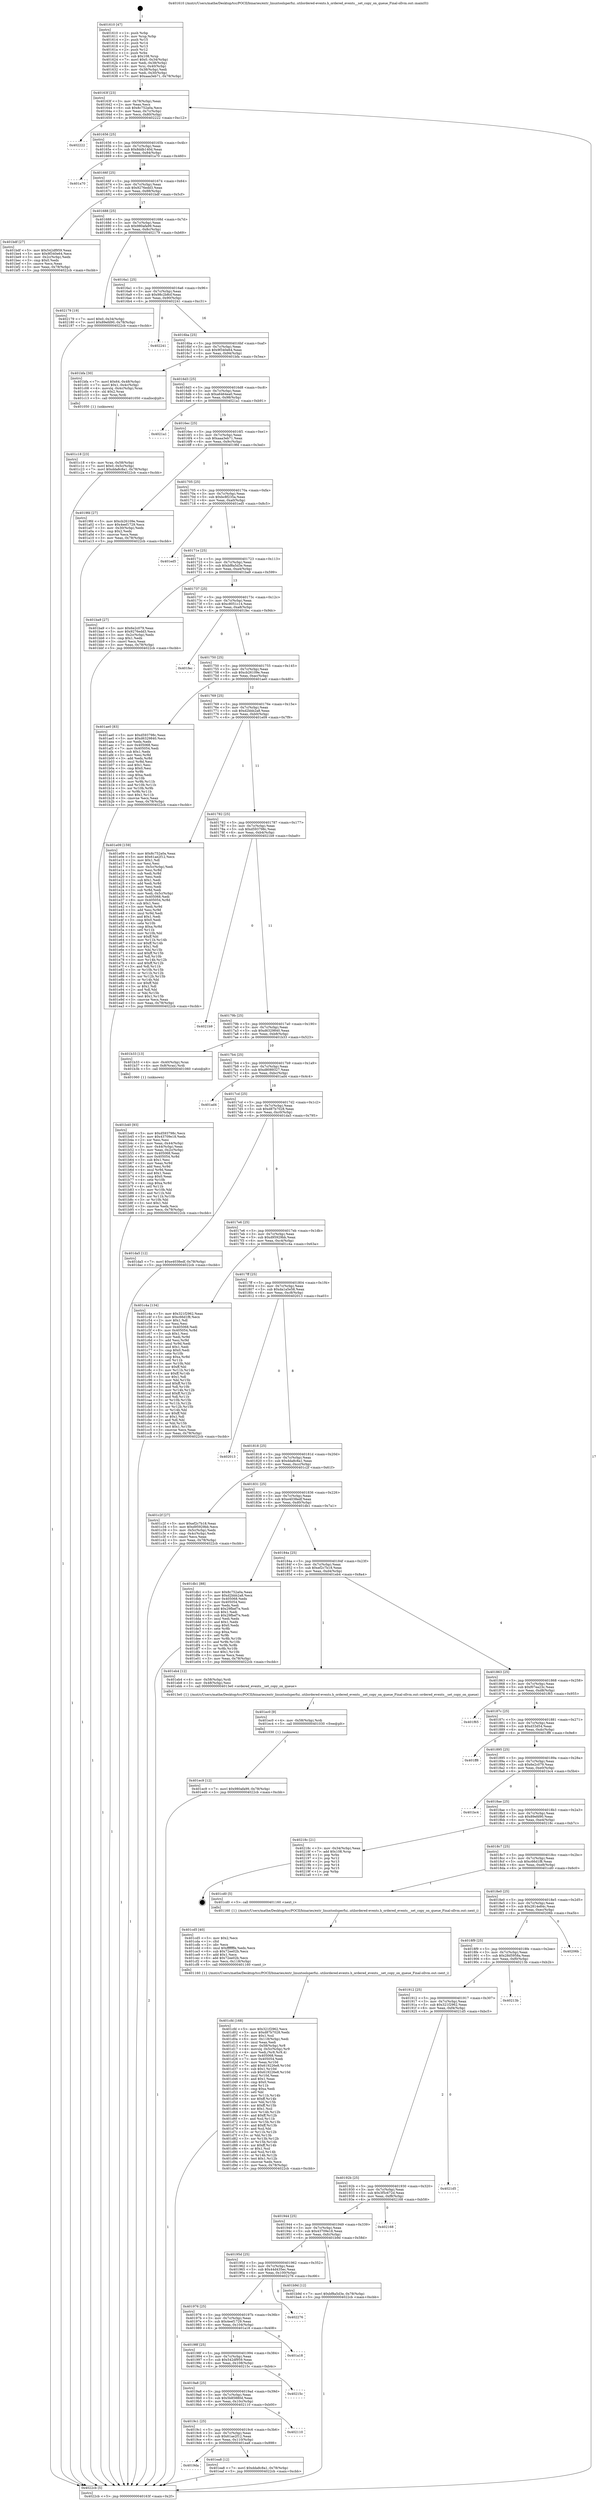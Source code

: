 digraph "0x401610" {
  label = "0x401610 (/mnt/c/Users/mathe/Desktop/tcc/POCII/binaries/extr_linuxtoolsperfui..utilordered-events.h_ordered_events__set_copy_on_queue_Final-ollvm.out::main(0))"
  labelloc = "t"
  node[shape=record]

  Entry [label="",width=0.3,height=0.3,shape=circle,fillcolor=black,style=filled]
  "0x40163f" [label="{
     0x40163f [23]\l
     | [instrs]\l
     &nbsp;&nbsp;0x40163f \<+3\>: mov -0x78(%rbp),%eax\l
     &nbsp;&nbsp;0x401642 \<+2\>: mov %eax,%ecx\l
     &nbsp;&nbsp;0x401644 \<+6\>: sub $0x8c752a0a,%ecx\l
     &nbsp;&nbsp;0x40164a \<+3\>: mov %eax,-0x7c(%rbp)\l
     &nbsp;&nbsp;0x40164d \<+3\>: mov %ecx,-0x80(%rbp)\l
     &nbsp;&nbsp;0x401650 \<+6\>: je 0000000000402222 \<main+0xc12\>\l
  }"]
  "0x402222" [label="{
     0x402222\l
  }", style=dashed]
  "0x401656" [label="{
     0x401656 [25]\l
     | [instrs]\l
     &nbsp;&nbsp;0x401656 \<+5\>: jmp 000000000040165b \<main+0x4b\>\l
     &nbsp;&nbsp;0x40165b \<+3\>: mov -0x7c(%rbp),%eax\l
     &nbsp;&nbsp;0x40165e \<+5\>: sub $0x8ddb140d,%eax\l
     &nbsp;&nbsp;0x401663 \<+6\>: mov %eax,-0x84(%rbp)\l
     &nbsp;&nbsp;0x401669 \<+6\>: je 0000000000401a70 \<main+0x460\>\l
  }"]
  Exit [label="",width=0.3,height=0.3,shape=circle,fillcolor=black,style=filled,peripheries=2]
  "0x401a70" [label="{
     0x401a70\l
  }", style=dashed]
  "0x40166f" [label="{
     0x40166f [25]\l
     | [instrs]\l
     &nbsp;&nbsp;0x40166f \<+5\>: jmp 0000000000401674 \<main+0x64\>\l
     &nbsp;&nbsp;0x401674 \<+3\>: mov -0x7c(%rbp),%eax\l
     &nbsp;&nbsp;0x401677 \<+5\>: sub $0x9276edd3,%eax\l
     &nbsp;&nbsp;0x40167c \<+6\>: mov %eax,-0x88(%rbp)\l
     &nbsp;&nbsp;0x401682 \<+6\>: je 0000000000401bdf \<main+0x5cf\>\l
  }"]
  "0x401ec9" [label="{
     0x401ec9 [12]\l
     | [instrs]\l
     &nbsp;&nbsp;0x401ec9 \<+7\>: movl $0x980afa99,-0x78(%rbp)\l
     &nbsp;&nbsp;0x401ed0 \<+5\>: jmp 00000000004022cb \<main+0xcbb\>\l
  }"]
  "0x401bdf" [label="{
     0x401bdf [27]\l
     | [instrs]\l
     &nbsp;&nbsp;0x401bdf \<+5\>: mov $0x542df959,%eax\l
     &nbsp;&nbsp;0x401be4 \<+5\>: mov $0x9f340e64,%ecx\l
     &nbsp;&nbsp;0x401be9 \<+3\>: mov -0x2c(%rbp),%edx\l
     &nbsp;&nbsp;0x401bec \<+3\>: cmp $0x0,%edx\l
     &nbsp;&nbsp;0x401bef \<+3\>: cmove %ecx,%eax\l
     &nbsp;&nbsp;0x401bf2 \<+3\>: mov %eax,-0x78(%rbp)\l
     &nbsp;&nbsp;0x401bf5 \<+5\>: jmp 00000000004022cb \<main+0xcbb\>\l
  }"]
  "0x401688" [label="{
     0x401688 [25]\l
     | [instrs]\l
     &nbsp;&nbsp;0x401688 \<+5\>: jmp 000000000040168d \<main+0x7d\>\l
     &nbsp;&nbsp;0x40168d \<+3\>: mov -0x7c(%rbp),%eax\l
     &nbsp;&nbsp;0x401690 \<+5\>: sub $0x980afa99,%eax\l
     &nbsp;&nbsp;0x401695 \<+6\>: mov %eax,-0x8c(%rbp)\l
     &nbsp;&nbsp;0x40169b \<+6\>: je 0000000000402179 \<main+0xb69\>\l
  }"]
  "0x401ec0" [label="{
     0x401ec0 [9]\l
     | [instrs]\l
     &nbsp;&nbsp;0x401ec0 \<+4\>: mov -0x58(%rbp),%rdi\l
     &nbsp;&nbsp;0x401ec4 \<+5\>: call 0000000000401030 \<free@plt\>\l
     | [calls]\l
     &nbsp;&nbsp;0x401030 \{1\} (unknown)\l
  }"]
  "0x402179" [label="{
     0x402179 [19]\l
     | [instrs]\l
     &nbsp;&nbsp;0x402179 \<+7\>: movl $0x0,-0x34(%rbp)\l
     &nbsp;&nbsp;0x402180 \<+7\>: movl $0x89efd90,-0x78(%rbp)\l
     &nbsp;&nbsp;0x402187 \<+5\>: jmp 00000000004022cb \<main+0xcbb\>\l
  }"]
  "0x4016a1" [label="{
     0x4016a1 [25]\l
     | [instrs]\l
     &nbsp;&nbsp;0x4016a1 \<+5\>: jmp 00000000004016a6 \<main+0x96\>\l
     &nbsp;&nbsp;0x4016a6 \<+3\>: mov -0x7c(%rbp),%eax\l
     &nbsp;&nbsp;0x4016a9 \<+5\>: sub $0x98c2b8cf,%eax\l
     &nbsp;&nbsp;0x4016ae \<+6\>: mov %eax,-0x90(%rbp)\l
     &nbsp;&nbsp;0x4016b4 \<+6\>: je 0000000000402241 \<main+0xc31\>\l
  }"]
  "0x4019da" [label="{
     0x4019da\l
  }", style=dashed]
  "0x402241" [label="{
     0x402241\l
  }", style=dashed]
  "0x4016ba" [label="{
     0x4016ba [25]\l
     | [instrs]\l
     &nbsp;&nbsp;0x4016ba \<+5\>: jmp 00000000004016bf \<main+0xaf\>\l
     &nbsp;&nbsp;0x4016bf \<+3\>: mov -0x7c(%rbp),%eax\l
     &nbsp;&nbsp;0x4016c2 \<+5\>: sub $0x9f340e64,%eax\l
     &nbsp;&nbsp;0x4016c7 \<+6\>: mov %eax,-0x94(%rbp)\l
     &nbsp;&nbsp;0x4016cd \<+6\>: je 0000000000401bfa \<main+0x5ea\>\l
  }"]
  "0x401ea8" [label="{
     0x401ea8 [12]\l
     | [instrs]\l
     &nbsp;&nbsp;0x401ea8 \<+7\>: movl $0xdda8c8a1,-0x78(%rbp)\l
     &nbsp;&nbsp;0x401eaf \<+5\>: jmp 00000000004022cb \<main+0xcbb\>\l
  }"]
  "0x401bfa" [label="{
     0x401bfa [30]\l
     | [instrs]\l
     &nbsp;&nbsp;0x401bfa \<+7\>: movl $0x64,-0x48(%rbp)\l
     &nbsp;&nbsp;0x401c01 \<+7\>: movl $0x1,-0x4c(%rbp)\l
     &nbsp;&nbsp;0x401c08 \<+4\>: movslq -0x4c(%rbp),%rax\l
     &nbsp;&nbsp;0x401c0c \<+4\>: shl $0x2,%rax\l
     &nbsp;&nbsp;0x401c10 \<+3\>: mov %rax,%rdi\l
     &nbsp;&nbsp;0x401c13 \<+5\>: call 0000000000401050 \<malloc@plt\>\l
     | [calls]\l
     &nbsp;&nbsp;0x401050 \{1\} (unknown)\l
  }"]
  "0x4016d3" [label="{
     0x4016d3 [25]\l
     | [instrs]\l
     &nbsp;&nbsp;0x4016d3 \<+5\>: jmp 00000000004016d8 \<main+0xc8\>\l
     &nbsp;&nbsp;0x4016d8 \<+3\>: mov -0x7c(%rbp),%eax\l
     &nbsp;&nbsp;0x4016db \<+5\>: sub $0xa6464ea0,%eax\l
     &nbsp;&nbsp;0x4016e0 \<+6\>: mov %eax,-0x98(%rbp)\l
     &nbsp;&nbsp;0x4016e6 \<+6\>: je 00000000004021a1 \<main+0xb91\>\l
  }"]
  "0x4019c1" [label="{
     0x4019c1 [25]\l
     | [instrs]\l
     &nbsp;&nbsp;0x4019c1 \<+5\>: jmp 00000000004019c6 \<main+0x3b6\>\l
     &nbsp;&nbsp;0x4019c6 \<+3\>: mov -0x7c(%rbp),%eax\l
     &nbsp;&nbsp;0x4019c9 \<+5\>: sub $0x61ae2f12,%eax\l
     &nbsp;&nbsp;0x4019ce \<+6\>: mov %eax,-0x110(%rbp)\l
     &nbsp;&nbsp;0x4019d4 \<+6\>: je 0000000000401ea8 \<main+0x898\>\l
  }"]
  "0x4021a1" [label="{
     0x4021a1\l
  }", style=dashed]
  "0x4016ec" [label="{
     0x4016ec [25]\l
     | [instrs]\l
     &nbsp;&nbsp;0x4016ec \<+5\>: jmp 00000000004016f1 \<main+0xe1\>\l
     &nbsp;&nbsp;0x4016f1 \<+3\>: mov -0x7c(%rbp),%eax\l
     &nbsp;&nbsp;0x4016f4 \<+5\>: sub $0xaaa3eb71,%eax\l
     &nbsp;&nbsp;0x4016f9 \<+6\>: mov %eax,-0x9c(%rbp)\l
     &nbsp;&nbsp;0x4016ff \<+6\>: je 00000000004019fd \<main+0x3ed\>\l
  }"]
  "0x402110" [label="{
     0x402110\l
  }", style=dashed]
  "0x4019fd" [label="{
     0x4019fd [27]\l
     | [instrs]\l
     &nbsp;&nbsp;0x4019fd \<+5\>: mov $0xcb26109e,%eax\l
     &nbsp;&nbsp;0x401a02 \<+5\>: mov $0x4eef1729,%ecx\l
     &nbsp;&nbsp;0x401a07 \<+3\>: mov -0x30(%rbp),%edx\l
     &nbsp;&nbsp;0x401a0a \<+3\>: cmp $0x2,%edx\l
     &nbsp;&nbsp;0x401a0d \<+3\>: cmovne %ecx,%eax\l
     &nbsp;&nbsp;0x401a10 \<+3\>: mov %eax,-0x78(%rbp)\l
     &nbsp;&nbsp;0x401a13 \<+5\>: jmp 00000000004022cb \<main+0xcbb\>\l
  }"]
  "0x401705" [label="{
     0x401705 [25]\l
     | [instrs]\l
     &nbsp;&nbsp;0x401705 \<+5\>: jmp 000000000040170a \<main+0xfa\>\l
     &nbsp;&nbsp;0x40170a \<+3\>: mov -0x7c(%rbp),%eax\l
     &nbsp;&nbsp;0x40170d \<+5\>: sub $0xbc8f235a,%eax\l
     &nbsp;&nbsp;0x401712 \<+6\>: mov %eax,-0xa0(%rbp)\l
     &nbsp;&nbsp;0x401718 \<+6\>: je 0000000000401ed5 \<main+0x8c5\>\l
  }"]
  "0x4022cb" [label="{
     0x4022cb [5]\l
     | [instrs]\l
     &nbsp;&nbsp;0x4022cb \<+5\>: jmp 000000000040163f \<main+0x2f\>\l
  }"]
  "0x401610" [label="{
     0x401610 [47]\l
     | [instrs]\l
     &nbsp;&nbsp;0x401610 \<+1\>: push %rbp\l
     &nbsp;&nbsp;0x401611 \<+3\>: mov %rsp,%rbp\l
     &nbsp;&nbsp;0x401614 \<+2\>: push %r15\l
     &nbsp;&nbsp;0x401616 \<+2\>: push %r14\l
     &nbsp;&nbsp;0x401618 \<+2\>: push %r13\l
     &nbsp;&nbsp;0x40161a \<+2\>: push %r12\l
     &nbsp;&nbsp;0x40161c \<+1\>: push %rbx\l
     &nbsp;&nbsp;0x40161d \<+7\>: sub $0x108,%rsp\l
     &nbsp;&nbsp;0x401624 \<+7\>: movl $0x0,-0x34(%rbp)\l
     &nbsp;&nbsp;0x40162b \<+3\>: mov %edi,-0x38(%rbp)\l
     &nbsp;&nbsp;0x40162e \<+4\>: mov %rsi,-0x40(%rbp)\l
     &nbsp;&nbsp;0x401632 \<+3\>: mov -0x38(%rbp),%edi\l
     &nbsp;&nbsp;0x401635 \<+3\>: mov %edi,-0x30(%rbp)\l
     &nbsp;&nbsp;0x401638 \<+7\>: movl $0xaaa3eb71,-0x78(%rbp)\l
  }"]
  "0x4019a8" [label="{
     0x4019a8 [25]\l
     | [instrs]\l
     &nbsp;&nbsp;0x4019a8 \<+5\>: jmp 00000000004019ad \<main+0x39d\>\l
     &nbsp;&nbsp;0x4019ad \<+3\>: mov -0x7c(%rbp),%eax\l
     &nbsp;&nbsp;0x4019b0 \<+5\>: sub $0x5b85880d,%eax\l
     &nbsp;&nbsp;0x4019b5 \<+6\>: mov %eax,-0x10c(%rbp)\l
     &nbsp;&nbsp;0x4019bb \<+6\>: je 0000000000402110 \<main+0xb00\>\l
  }"]
  "0x401ed5" [label="{
     0x401ed5\l
  }", style=dashed]
  "0x40171e" [label="{
     0x40171e [25]\l
     | [instrs]\l
     &nbsp;&nbsp;0x40171e \<+5\>: jmp 0000000000401723 \<main+0x113\>\l
     &nbsp;&nbsp;0x401723 \<+3\>: mov -0x7c(%rbp),%eax\l
     &nbsp;&nbsp;0x401726 \<+5\>: sub $0xbf8a5d3e,%eax\l
     &nbsp;&nbsp;0x40172b \<+6\>: mov %eax,-0xa4(%rbp)\l
     &nbsp;&nbsp;0x401731 \<+6\>: je 0000000000401ba9 \<main+0x599\>\l
  }"]
  "0x40215c" [label="{
     0x40215c\l
  }", style=dashed]
  "0x401ba9" [label="{
     0x401ba9 [27]\l
     | [instrs]\l
     &nbsp;&nbsp;0x401ba9 \<+5\>: mov $0x6e2c079,%eax\l
     &nbsp;&nbsp;0x401bae \<+5\>: mov $0x9276edd3,%ecx\l
     &nbsp;&nbsp;0x401bb3 \<+3\>: mov -0x2c(%rbp),%edx\l
     &nbsp;&nbsp;0x401bb6 \<+3\>: cmp $0x1,%edx\l
     &nbsp;&nbsp;0x401bb9 \<+3\>: cmovl %ecx,%eax\l
     &nbsp;&nbsp;0x401bbc \<+3\>: mov %eax,-0x78(%rbp)\l
     &nbsp;&nbsp;0x401bbf \<+5\>: jmp 00000000004022cb \<main+0xcbb\>\l
  }"]
  "0x401737" [label="{
     0x401737 [25]\l
     | [instrs]\l
     &nbsp;&nbsp;0x401737 \<+5\>: jmp 000000000040173c \<main+0x12c\>\l
     &nbsp;&nbsp;0x40173c \<+3\>: mov -0x7c(%rbp),%eax\l
     &nbsp;&nbsp;0x40173f \<+5\>: sub $0xc8051c14,%eax\l
     &nbsp;&nbsp;0x401744 \<+6\>: mov %eax,-0xa8(%rbp)\l
     &nbsp;&nbsp;0x40174a \<+6\>: je 0000000000401fec \<main+0x9dc\>\l
  }"]
  "0x40198f" [label="{
     0x40198f [25]\l
     | [instrs]\l
     &nbsp;&nbsp;0x40198f \<+5\>: jmp 0000000000401994 \<main+0x384\>\l
     &nbsp;&nbsp;0x401994 \<+3\>: mov -0x7c(%rbp),%eax\l
     &nbsp;&nbsp;0x401997 \<+5\>: sub $0x542df959,%eax\l
     &nbsp;&nbsp;0x40199c \<+6\>: mov %eax,-0x108(%rbp)\l
     &nbsp;&nbsp;0x4019a2 \<+6\>: je 000000000040215c \<main+0xb4c\>\l
  }"]
  "0x401fec" [label="{
     0x401fec\l
  }", style=dashed]
  "0x401750" [label="{
     0x401750 [25]\l
     | [instrs]\l
     &nbsp;&nbsp;0x401750 \<+5\>: jmp 0000000000401755 \<main+0x145\>\l
     &nbsp;&nbsp;0x401755 \<+3\>: mov -0x7c(%rbp),%eax\l
     &nbsp;&nbsp;0x401758 \<+5\>: sub $0xcb26109e,%eax\l
     &nbsp;&nbsp;0x40175d \<+6\>: mov %eax,-0xac(%rbp)\l
     &nbsp;&nbsp;0x401763 \<+6\>: je 0000000000401ae0 \<main+0x4d0\>\l
  }"]
  "0x401a18" [label="{
     0x401a18\l
  }", style=dashed]
  "0x401ae0" [label="{
     0x401ae0 [83]\l
     | [instrs]\l
     &nbsp;&nbsp;0x401ae0 \<+5\>: mov $0xd593798c,%eax\l
     &nbsp;&nbsp;0x401ae5 \<+5\>: mov $0xd6329840,%ecx\l
     &nbsp;&nbsp;0x401aea \<+2\>: xor %edx,%edx\l
     &nbsp;&nbsp;0x401aec \<+7\>: mov 0x405068,%esi\l
     &nbsp;&nbsp;0x401af3 \<+7\>: mov 0x405054,%edi\l
     &nbsp;&nbsp;0x401afa \<+3\>: sub $0x1,%edx\l
     &nbsp;&nbsp;0x401afd \<+3\>: mov %esi,%r8d\l
     &nbsp;&nbsp;0x401b00 \<+3\>: add %edx,%r8d\l
     &nbsp;&nbsp;0x401b03 \<+4\>: imul %r8d,%esi\l
     &nbsp;&nbsp;0x401b07 \<+3\>: and $0x1,%esi\l
     &nbsp;&nbsp;0x401b0a \<+3\>: cmp $0x0,%esi\l
     &nbsp;&nbsp;0x401b0d \<+4\>: sete %r9b\l
     &nbsp;&nbsp;0x401b11 \<+3\>: cmp $0xa,%edi\l
     &nbsp;&nbsp;0x401b14 \<+4\>: setl %r10b\l
     &nbsp;&nbsp;0x401b18 \<+3\>: mov %r9b,%r11b\l
     &nbsp;&nbsp;0x401b1b \<+3\>: and %r10b,%r11b\l
     &nbsp;&nbsp;0x401b1e \<+3\>: xor %r10b,%r9b\l
     &nbsp;&nbsp;0x401b21 \<+3\>: or %r9b,%r11b\l
     &nbsp;&nbsp;0x401b24 \<+4\>: test $0x1,%r11b\l
     &nbsp;&nbsp;0x401b28 \<+3\>: cmovne %ecx,%eax\l
     &nbsp;&nbsp;0x401b2b \<+3\>: mov %eax,-0x78(%rbp)\l
     &nbsp;&nbsp;0x401b2e \<+5\>: jmp 00000000004022cb \<main+0xcbb\>\l
  }"]
  "0x401769" [label="{
     0x401769 [25]\l
     | [instrs]\l
     &nbsp;&nbsp;0x401769 \<+5\>: jmp 000000000040176e \<main+0x15e\>\l
     &nbsp;&nbsp;0x40176e \<+3\>: mov -0x7c(%rbp),%eax\l
     &nbsp;&nbsp;0x401771 \<+5\>: sub $0xd2bbb2a8,%eax\l
     &nbsp;&nbsp;0x401776 \<+6\>: mov %eax,-0xb0(%rbp)\l
     &nbsp;&nbsp;0x40177c \<+6\>: je 0000000000401e09 \<main+0x7f9\>\l
  }"]
  "0x401976" [label="{
     0x401976 [25]\l
     | [instrs]\l
     &nbsp;&nbsp;0x401976 \<+5\>: jmp 000000000040197b \<main+0x36b\>\l
     &nbsp;&nbsp;0x40197b \<+3\>: mov -0x7c(%rbp),%eax\l
     &nbsp;&nbsp;0x40197e \<+5\>: sub $0x4eef1729,%eax\l
     &nbsp;&nbsp;0x401983 \<+6\>: mov %eax,-0x104(%rbp)\l
     &nbsp;&nbsp;0x401989 \<+6\>: je 0000000000401a18 \<main+0x408\>\l
  }"]
  "0x401e09" [label="{
     0x401e09 [159]\l
     | [instrs]\l
     &nbsp;&nbsp;0x401e09 \<+5\>: mov $0x8c752a0a,%eax\l
     &nbsp;&nbsp;0x401e0e \<+5\>: mov $0x61ae2f12,%ecx\l
     &nbsp;&nbsp;0x401e13 \<+2\>: mov $0x1,%dl\l
     &nbsp;&nbsp;0x401e15 \<+2\>: xor %esi,%esi\l
     &nbsp;&nbsp;0x401e17 \<+3\>: mov -0x5c(%rbp),%edi\l
     &nbsp;&nbsp;0x401e1a \<+3\>: mov %esi,%r8d\l
     &nbsp;&nbsp;0x401e1d \<+3\>: sub %edi,%r8d\l
     &nbsp;&nbsp;0x401e20 \<+2\>: mov %esi,%edi\l
     &nbsp;&nbsp;0x401e22 \<+3\>: sub $0x1,%edi\l
     &nbsp;&nbsp;0x401e25 \<+3\>: add %edi,%r8d\l
     &nbsp;&nbsp;0x401e28 \<+2\>: mov %esi,%edi\l
     &nbsp;&nbsp;0x401e2a \<+3\>: sub %r8d,%edi\l
     &nbsp;&nbsp;0x401e2d \<+3\>: mov %edi,-0x5c(%rbp)\l
     &nbsp;&nbsp;0x401e30 \<+7\>: mov 0x405068,%edi\l
     &nbsp;&nbsp;0x401e37 \<+8\>: mov 0x405054,%r8d\l
     &nbsp;&nbsp;0x401e3f \<+3\>: sub $0x1,%esi\l
     &nbsp;&nbsp;0x401e42 \<+3\>: mov %edi,%r9d\l
     &nbsp;&nbsp;0x401e45 \<+3\>: add %esi,%r9d\l
     &nbsp;&nbsp;0x401e48 \<+4\>: imul %r9d,%edi\l
     &nbsp;&nbsp;0x401e4c \<+3\>: and $0x1,%edi\l
     &nbsp;&nbsp;0x401e4f \<+3\>: cmp $0x0,%edi\l
     &nbsp;&nbsp;0x401e52 \<+4\>: sete %r10b\l
     &nbsp;&nbsp;0x401e56 \<+4\>: cmp $0xa,%r8d\l
     &nbsp;&nbsp;0x401e5a \<+4\>: setl %r11b\l
     &nbsp;&nbsp;0x401e5e \<+3\>: mov %r10b,%bl\l
     &nbsp;&nbsp;0x401e61 \<+3\>: xor $0xff,%bl\l
     &nbsp;&nbsp;0x401e64 \<+3\>: mov %r11b,%r14b\l
     &nbsp;&nbsp;0x401e67 \<+4\>: xor $0xff,%r14b\l
     &nbsp;&nbsp;0x401e6b \<+3\>: xor $0x1,%dl\l
     &nbsp;&nbsp;0x401e6e \<+3\>: mov %bl,%r15b\l
     &nbsp;&nbsp;0x401e71 \<+4\>: and $0xff,%r15b\l
     &nbsp;&nbsp;0x401e75 \<+3\>: and %dl,%r10b\l
     &nbsp;&nbsp;0x401e78 \<+3\>: mov %r14b,%r12b\l
     &nbsp;&nbsp;0x401e7b \<+4\>: and $0xff,%r12b\l
     &nbsp;&nbsp;0x401e7f \<+3\>: and %dl,%r11b\l
     &nbsp;&nbsp;0x401e82 \<+3\>: or %r10b,%r15b\l
     &nbsp;&nbsp;0x401e85 \<+3\>: or %r11b,%r12b\l
     &nbsp;&nbsp;0x401e88 \<+3\>: xor %r12b,%r15b\l
     &nbsp;&nbsp;0x401e8b \<+3\>: or %r14b,%bl\l
     &nbsp;&nbsp;0x401e8e \<+3\>: xor $0xff,%bl\l
     &nbsp;&nbsp;0x401e91 \<+3\>: or $0x1,%dl\l
     &nbsp;&nbsp;0x401e94 \<+2\>: and %dl,%bl\l
     &nbsp;&nbsp;0x401e96 \<+3\>: or %bl,%r15b\l
     &nbsp;&nbsp;0x401e99 \<+4\>: test $0x1,%r15b\l
     &nbsp;&nbsp;0x401e9d \<+3\>: cmovne %ecx,%eax\l
     &nbsp;&nbsp;0x401ea0 \<+3\>: mov %eax,-0x78(%rbp)\l
     &nbsp;&nbsp;0x401ea3 \<+5\>: jmp 00000000004022cb \<main+0xcbb\>\l
  }"]
  "0x401782" [label="{
     0x401782 [25]\l
     | [instrs]\l
     &nbsp;&nbsp;0x401782 \<+5\>: jmp 0000000000401787 \<main+0x177\>\l
     &nbsp;&nbsp;0x401787 \<+3\>: mov -0x7c(%rbp),%eax\l
     &nbsp;&nbsp;0x40178a \<+5\>: sub $0xd593798c,%eax\l
     &nbsp;&nbsp;0x40178f \<+6\>: mov %eax,-0xb4(%rbp)\l
     &nbsp;&nbsp;0x401795 \<+6\>: je 00000000004021b9 \<main+0xba9\>\l
  }"]
  "0x402276" [label="{
     0x402276\l
  }", style=dashed]
  "0x4021b9" [label="{
     0x4021b9\l
  }", style=dashed]
  "0x40179b" [label="{
     0x40179b [25]\l
     | [instrs]\l
     &nbsp;&nbsp;0x40179b \<+5\>: jmp 00000000004017a0 \<main+0x190\>\l
     &nbsp;&nbsp;0x4017a0 \<+3\>: mov -0x7c(%rbp),%eax\l
     &nbsp;&nbsp;0x4017a3 \<+5\>: sub $0xd6329840,%eax\l
     &nbsp;&nbsp;0x4017a8 \<+6\>: mov %eax,-0xb8(%rbp)\l
     &nbsp;&nbsp;0x4017ae \<+6\>: je 0000000000401b33 \<main+0x523\>\l
  }"]
  "0x401cfd" [label="{
     0x401cfd [168]\l
     | [instrs]\l
     &nbsp;&nbsp;0x401cfd \<+5\>: mov $0x321f2962,%ecx\l
     &nbsp;&nbsp;0x401d02 \<+5\>: mov $0xd87b7028,%edx\l
     &nbsp;&nbsp;0x401d07 \<+3\>: mov $0x1,%sil\l
     &nbsp;&nbsp;0x401d0a \<+6\>: mov -0x118(%rbp),%edi\l
     &nbsp;&nbsp;0x401d10 \<+3\>: imul %eax,%edi\l
     &nbsp;&nbsp;0x401d13 \<+4\>: mov -0x58(%rbp),%r8\l
     &nbsp;&nbsp;0x401d17 \<+4\>: movslq -0x5c(%rbp),%r9\l
     &nbsp;&nbsp;0x401d1b \<+4\>: mov %edi,(%r8,%r9,4)\l
     &nbsp;&nbsp;0x401d1f \<+7\>: mov 0x405068,%eax\l
     &nbsp;&nbsp;0x401d26 \<+7\>: mov 0x405054,%edi\l
     &nbsp;&nbsp;0x401d2d \<+3\>: mov %eax,%r10d\l
     &nbsp;&nbsp;0x401d30 \<+7\>: add $0x619226e8,%r10d\l
     &nbsp;&nbsp;0x401d37 \<+4\>: sub $0x1,%r10d\l
     &nbsp;&nbsp;0x401d3b \<+7\>: sub $0x619226e8,%r10d\l
     &nbsp;&nbsp;0x401d42 \<+4\>: imul %r10d,%eax\l
     &nbsp;&nbsp;0x401d46 \<+3\>: and $0x1,%eax\l
     &nbsp;&nbsp;0x401d49 \<+3\>: cmp $0x0,%eax\l
     &nbsp;&nbsp;0x401d4c \<+4\>: sete %r11b\l
     &nbsp;&nbsp;0x401d50 \<+3\>: cmp $0xa,%edi\l
     &nbsp;&nbsp;0x401d53 \<+3\>: setl %bl\l
     &nbsp;&nbsp;0x401d56 \<+3\>: mov %r11b,%r14b\l
     &nbsp;&nbsp;0x401d59 \<+4\>: xor $0xff,%r14b\l
     &nbsp;&nbsp;0x401d5d \<+3\>: mov %bl,%r15b\l
     &nbsp;&nbsp;0x401d60 \<+4\>: xor $0xff,%r15b\l
     &nbsp;&nbsp;0x401d64 \<+4\>: xor $0x1,%sil\l
     &nbsp;&nbsp;0x401d68 \<+3\>: mov %r14b,%r12b\l
     &nbsp;&nbsp;0x401d6b \<+4\>: and $0xff,%r12b\l
     &nbsp;&nbsp;0x401d6f \<+3\>: and %sil,%r11b\l
     &nbsp;&nbsp;0x401d72 \<+3\>: mov %r15b,%r13b\l
     &nbsp;&nbsp;0x401d75 \<+4\>: and $0xff,%r13b\l
     &nbsp;&nbsp;0x401d79 \<+3\>: and %sil,%bl\l
     &nbsp;&nbsp;0x401d7c \<+3\>: or %r11b,%r12b\l
     &nbsp;&nbsp;0x401d7f \<+3\>: or %bl,%r13b\l
     &nbsp;&nbsp;0x401d82 \<+3\>: xor %r13b,%r12b\l
     &nbsp;&nbsp;0x401d85 \<+3\>: or %r15b,%r14b\l
     &nbsp;&nbsp;0x401d88 \<+4\>: xor $0xff,%r14b\l
     &nbsp;&nbsp;0x401d8c \<+4\>: or $0x1,%sil\l
     &nbsp;&nbsp;0x401d90 \<+3\>: and %sil,%r14b\l
     &nbsp;&nbsp;0x401d93 \<+3\>: or %r14b,%r12b\l
     &nbsp;&nbsp;0x401d96 \<+4\>: test $0x1,%r12b\l
     &nbsp;&nbsp;0x401d9a \<+3\>: cmovne %edx,%ecx\l
     &nbsp;&nbsp;0x401d9d \<+3\>: mov %ecx,-0x78(%rbp)\l
     &nbsp;&nbsp;0x401da0 \<+5\>: jmp 00000000004022cb \<main+0xcbb\>\l
  }"]
  "0x401b33" [label="{
     0x401b33 [13]\l
     | [instrs]\l
     &nbsp;&nbsp;0x401b33 \<+4\>: mov -0x40(%rbp),%rax\l
     &nbsp;&nbsp;0x401b37 \<+4\>: mov 0x8(%rax),%rdi\l
     &nbsp;&nbsp;0x401b3b \<+5\>: call 0000000000401060 \<atoi@plt\>\l
     | [calls]\l
     &nbsp;&nbsp;0x401060 \{1\} (unknown)\l
  }"]
  "0x4017b4" [label="{
     0x4017b4 [25]\l
     | [instrs]\l
     &nbsp;&nbsp;0x4017b4 \<+5\>: jmp 00000000004017b9 \<main+0x1a9\>\l
     &nbsp;&nbsp;0x4017b9 \<+3\>: mov -0x7c(%rbp),%eax\l
     &nbsp;&nbsp;0x4017bc \<+5\>: sub $0xd8089327,%eax\l
     &nbsp;&nbsp;0x4017c1 \<+6\>: mov %eax,-0xbc(%rbp)\l
     &nbsp;&nbsp;0x4017c7 \<+6\>: je 0000000000401ad4 \<main+0x4c4\>\l
  }"]
  "0x401b40" [label="{
     0x401b40 [93]\l
     | [instrs]\l
     &nbsp;&nbsp;0x401b40 \<+5\>: mov $0xd593798c,%ecx\l
     &nbsp;&nbsp;0x401b45 \<+5\>: mov $0x43709e18,%edx\l
     &nbsp;&nbsp;0x401b4a \<+2\>: xor %esi,%esi\l
     &nbsp;&nbsp;0x401b4c \<+3\>: mov %eax,-0x44(%rbp)\l
     &nbsp;&nbsp;0x401b4f \<+3\>: mov -0x44(%rbp),%eax\l
     &nbsp;&nbsp;0x401b52 \<+3\>: mov %eax,-0x2c(%rbp)\l
     &nbsp;&nbsp;0x401b55 \<+7\>: mov 0x405068,%eax\l
     &nbsp;&nbsp;0x401b5c \<+8\>: mov 0x405054,%r8d\l
     &nbsp;&nbsp;0x401b64 \<+3\>: sub $0x1,%esi\l
     &nbsp;&nbsp;0x401b67 \<+3\>: mov %eax,%r9d\l
     &nbsp;&nbsp;0x401b6a \<+3\>: add %esi,%r9d\l
     &nbsp;&nbsp;0x401b6d \<+4\>: imul %r9d,%eax\l
     &nbsp;&nbsp;0x401b71 \<+3\>: and $0x1,%eax\l
     &nbsp;&nbsp;0x401b74 \<+3\>: cmp $0x0,%eax\l
     &nbsp;&nbsp;0x401b77 \<+4\>: sete %r10b\l
     &nbsp;&nbsp;0x401b7b \<+4\>: cmp $0xa,%r8d\l
     &nbsp;&nbsp;0x401b7f \<+4\>: setl %r11b\l
     &nbsp;&nbsp;0x401b83 \<+3\>: mov %r10b,%bl\l
     &nbsp;&nbsp;0x401b86 \<+3\>: and %r11b,%bl\l
     &nbsp;&nbsp;0x401b89 \<+3\>: xor %r11b,%r10b\l
     &nbsp;&nbsp;0x401b8c \<+3\>: or %r10b,%bl\l
     &nbsp;&nbsp;0x401b8f \<+3\>: test $0x1,%bl\l
     &nbsp;&nbsp;0x401b92 \<+3\>: cmovne %edx,%ecx\l
     &nbsp;&nbsp;0x401b95 \<+3\>: mov %ecx,-0x78(%rbp)\l
     &nbsp;&nbsp;0x401b98 \<+5\>: jmp 00000000004022cb \<main+0xcbb\>\l
  }"]
  "0x401cd5" [label="{
     0x401cd5 [40]\l
     | [instrs]\l
     &nbsp;&nbsp;0x401cd5 \<+5\>: mov $0x2,%ecx\l
     &nbsp;&nbsp;0x401cda \<+1\>: cltd\l
     &nbsp;&nbsp;0x401cdb \<+2\>: idiv %ecx\l
     &nbsp;&nbsp;0x401cdd \<+6\>: imul $0xfffffffe,%edx,%ecx\l
     &nbsp;&nbsp;0x401ce3 \<+6\>: sub $0x72ee02b,%ecx\l
     &nbsp;&nbsp;0x401ce9 \<+3\>: add $0x1,%ecx\l
     &nbsp;&nbsp;0x401cec \<+6\>: add $0x72ee02b,%ecx\l
     &nbsp;&nbsp;0x401cf2 \<+6\>: mov %ecx,-0x118(%rbp)\l
     &nbsp;&nbsp;0x401cf8 \<+5\>: call 0000000000401160 \<next_i\>\l
     | [calls]\l
     &nbsp;&nbsp;0x401160 \{1\} (/mnt/c/Users/mathe/Desktop/tcc/POCII/binaries/extr_linuxtoolsperfui..utilordered-events.h_ordered_events__set_copy_on_queue_Final-ollvm.out::next_i)\l
  }"]
  "0x401ad4" [label="{
     0x401ad4\l
  }", style=dashed]
  "0x4017cd" [label="{
     0x4017cd [25]\l
     | [instrs]\l
     &nbsp;&nbsp;0x4017cd \<+5\>: jmp 00000000004017d2 \<main+0x1c2\>\l
     &nbsp;&nbsp;0x4017d2 \<+3\>: mov -0x7c(%rbp),%eax\l
     &nbsp;&nbsp;0x4017d5 \<+5\>: sub $0xd87b7028,%eax\l
     &nbsp;&nbsp;0x4017da \<+6\>: mov %eax,-0xc0(%rbp)\l
     &nbsp;&nbsp;0x4017e0 \<+6\>: je 0000000000401da5 \<main+0x795\>\l
  }"]
  "0x401c18" [label="{
     0x401c18 [23]\l
     | [instrs]\l
     &nbsp;&nbsp;0x401c18 \<+4\>: mov %rax,-0x58(%rbp)\l
     &nbsp;&nbsp;0x401c1c \<+7\>: movl $0x0,-0x5c(%rbp)\l
     &nbsp;&nbsp;0x401c23 \<+7\>: movl $0xdda8c8a1,-0x78(%rbp)\l
     &nbsp;&nbsp;0x401c2a \<+5\>: jmp 00000000004022cb \<main+0xcbb\>\l
  }"]
  "0x401da5" [label="{
     0x401da5 [12]\l
     | [instrs]\l
     &nbsp;&nbsp;0x401da5 \<+7\>: movl $0xe4038edf,-0x78(%rbp)\l
     &nbsp;&nbsp;0x401dac \<+5\>: jmp 00000000004022cb \<main+0xcbb\>\l
  }"]
  "0x4017e6" [label="{
     0x4017e6 [25]\l
     | [instrs]\l
     &nbsp;&nbsp;0x4017e6 \<+5\>: jmp 00000000004017eb \<main+0x1db\>\l
     &nbsp;&nbsp;0x4017eb \<+3\>: mov -0x7c(%rbp),%eax\l
     &nbsp;&nbsp;0x4017ee \<+5\>: sub $0xd95929bb,%eax\l
     &nbsp;&nbsp;0x4017f3 \<+6\>: mov %eax,-0xc4(%rbp)\l
     &nbsp;&nbsp;0x4017f9 \<+6\>: je 0000000000401c4a \<main+0x63a\>\l
  }"]
  "0x40195d" [label="{
     0x40195d [25]\l
     | [instrs]\l
     &nbsp;&nbsp;0x40195d \<+5\>: jmp 0000000000401962 \<main+0x352\>\l
     &nbsp;&nbsp;0x401962 \<+3\>: mov -0x7c(%rbp),%eax\l
     &nbsp;&nbsp;0x401965 \<+5\>: sub $0x44d435ec,%eax\l
     &nbsp;&nbsp;0x40196a \<+6\>: mov %eax,-0x100(%rbp)\l
     &nbsp;&nbsp;0x401970 \<+6\>: je 0000000000402276 \<main+0xc66\>\l
  }"]
  "0x401c4a" [label="{
     0x401c4a [134]\l
     | [instrs]\l
     &nbsp;&nbsp;0x401c4a \<+5\>: mov $0x321f2962,%eax\l
     &nbsp;&nbsp;0x401c4f \<+5\>: mov $0xc66d1f8,%ecx\l
     &nbsp;&nbsp;0x401c54 \<+2\>: mov $0x1,%dl\l
     &nbsp;&nbsp;0x401c56 \<+2\>: xor %esi,%esi\l
     &nbsp;&nbsp;0x401c58 \<+7\>: mov 0x405068,%edi\l
     &nbsp;&nbsp;0x401c5f \<+8\>: mov 0x405054,%r8d\l
     &nbsp;&nbsp;0x401c67 \<+3\>: sub $0x1,%esi\l
     &nbsp;&nbsp;0x401c6a \<+3\>: mov %edi,%r9d\l
     &nbsp;&nbsp;0x401c6d \<+3\>: add %esi,%r9d\l
     &nbsp;&nbsp;0x401c70 \<+4\>: imul %r9d,%edi\l
     &nbsp;&nbsp;0x401c74 \<+3\>: and $0x1,%edi\l
     &nbsp;&nbsp;0x401c77 \<+3\>: cmp $0x0,%edi\l
     &nbsp;&nbsp;0x401c7a \<+4\>: sete %r10b\l
     &nbsp;&nbsp;0x401c7e \<+4\>: cmp $0xa,%r8d\l
     &nbsp;&nbsp;0x401c82 \<+4\>: setl %r11b\l
     &nbsp;&nbsp;0x401c86 \<+3\>: mov %r10b,%bl\l
     &nbsp;&nbsp;0x401c89 \<+3\>: xor $0xff,%bl\l
     &nbsp;&nbsp;0x401c8c \<+3\>: mov %r11b,%r14b\l
     &nbsp;&nbsp;0x401c8f \<+4\>: xor $0xff,%r14b\l
     &nbsp;&nbsp;0x401c93 \<+3\>: xor $0x1,%dl\l
     &nbsp;&nbsp;0x401c96 \<+3\>: mov %bl,%r15b\l
     &nbsp;&nbsp;0x401c99 \<+4\>: and $0xff,%r15b\l
     &nbsp;&nbsp;0x401c9d \<+3\>: and %dl,%r10b\l
     &nbsp;&nbsp;0x401ca0 \<+3\>: mov %r14b,%r12b\l
     &nbsp;&nbsp;0x401ca3 \<+4\>: and $0xff,%r12b\l
     &nbsp;&nbsp;0x401ca7 \<+3\>: and %dl,%r11b\l
     &nbsp;&nbsp;0x401caa \<+3\>: or %r10b,%r15b\l
     &nbsp;&nbsp;0x401cad \<+3\>: or %r11b,%r12b\l
     &nbsp;&nbsp;0x401cb0 \<+3\>: xor %r12b,%r15b\l
     &nbsp;&nbsp;0x401cb3 \<+3\>: or %r14b,%bl\l
     &nbsp;&nbsp;0x401cb6 \<+3\>: xor $0xff,%bl\l
     &nbsp;&nbsp;0x401cb9 \<+3\>: or $0x1,%dl\l
     &nbsp;&nbsp;0x401cbc \<+2\>: and %dl,%bl\l
     &nbsp;&nbsp;0x401cbe \<+3\>: or %bl,%r15b\l
     &nbsp;&nbsp;0x401cc1 \<+4\>: test $0x1,%r15b\l
     &nbsp;&nbsp;0x401cc5 \<+3\>: cmovne %ecx,%eax\l
     &nbsp;&nbsp;0x401cc8 \<+3\>: mov %eax,-0x78(%rbp)\l
     &nbsp;&nbsp;0x401ccb \<+5\>: jmp 00000000004022cb \<main+0xcbb\>\l
  }"]
  "0x4017ff" [label="{
     0x4017ff [25]\l
     | [instrs]\l
     &nbsp;&nbsp;0x4017ff \<+5\>: jmp 0000000000401804 \<main+0x1f4\>\l
     &nbsp;&nbsp;0x401804 \<+3\>: mov -0x7c(%rbp),%eax\l
     &nbsp;&nbsp;0x401807 \<+5\>: sub $0xda1a5e58,%eax\l
     &nbsp;&nbsp;0x40180c \<+6\>: mov %eax,-0xc8(%rbp)\l
     &nbsp;&nbsp;0x401812 \<+6\>: je 0000000000402013 \<main+0xa03\>\l
  }"]
  "0x401b9d" [label="{
     0x401b9d [12]\l
     | [instrs]\l
     &nbsp;&nbsp;0x401b9d \<+7\>: movl $0xbf8a5d3e,-0x78(%rbp)\l
     &nbsp;&nbsp;0x401ba4 \<+5\>: jmp 00000000004022cb \<main+0xcbb\>\l
  }"]
  "0x402013" [label="{
     0x402013\l
  }", style=dashed]
  "0x401818" [label="{
     0x401818 [25]\l
     | [instrs]\l
     &nbsp;&nbsp;0x401818 \<+5\>: jmp 000000000040181d \<main+0x20d\>\l
     &nbsp;&nbsp;0x40181d \<+3\>: mov -0x7c(%rbp),%eax\l
     &nbsp;&nbsp;0x401820 \<+5\>: sub $0xdda8c8a1,%eax\l
     &nbsp;&nbsp;0x401825 \<+6\>: mov %eax,-0xcc(%rbp)\l
     &nbsp;&nbsp;0x40182b \<+6\>: je 0000000000401c2f \<main+0x61f\>\l
  }"]
  "0x401944" [label="{
     0x401944 [25]\l
     | [instrs]\l
     &nbsp;&nbsp;0x401944 \<+5\>: jmp 0000000000401949 \<main+0x339\>\l
     &nbsp;&nbsp;0x401949 \<+3\>: mov -0x7c(%rbp),%eax\l
     &nbsp;&nbsp;0x40194c \<+5\>: sub $0x43709e18,%eax\l
     &nbsp;&nbsp;0x401951 \<+6\>: mov %eax,-0xfc(%rbp)\l
     &nbsp;&nbsp;0x401957 \<+6\>: je 0000000000401b9d \<main+0x58d\>\l
  }"]
  "0x401c2f" [label="{
     0x401c2f [27]\l
     | [instrs]\l
     &nbsp;&nbsp;0x401c2f \<+5\>: mov $0xef2c7b18,%eax\l
     &nbsp;&nbsp;0x401c34 \<+5\>: mov $0xd95929bb,%ecx\l
     &nbsp;&nbsp;0x401c39 \<+3\>: mov -0x5c(%rbp),%edx\l
     &nbsp;&nbsp;0x401c3c \<+3\>: cmp -0x4c(%rbp),%edx\l
     &nbsp;&nbsp;0x401c3f \<+3\>: cmovl %ecx,%eax\l
     &nbsp;&nbsp;0x401c42 \<+3\>: mov %eax,-0x78(%rbp)\l
     &nbsp;&nbsp;0x401c45 \<+5\>: jmp 00000000004022cb \<main+0xcbb\>\l
  }"]
  "0x401831" [label="{
     0x401831 [25]\l
     | [instrs]\l
     &nbsp;&nbsp;0x401831 \<+5\>: jmp 0000000000401836 \<main+0x226\>\l
     &nbsp;&nbsp;0x401836 \<+3\>: mov -0x7c(%rbp),%eax\l
     &nbsp;&nbsp;0x401839 \<+5\>: sub $0xe4038edf,%eax\l
     &nbsp;&nbsp;0x40183e \<+6\>: mov %eax,-0xd0(%rbp)\l
     &nbsp;&nbsp;0x401844 \<+6\>: je 0000000000401db1 \<main+0x7a1\>\l
  }"]
  "0x402168" [label="{
     0x402168\l
  }", style=dashed]
  "0x401db1" [label="{
     0x401db1 [88]\l
     | [instrs]\l
     &nbsp;&nbsp;0x401db1 \<+5\>: mov $0x8c752a0a,%eax\l
     &nbsp;&nbsp;0x401db6 \<+5\>: mov $0xd2bbb2a8,%ecx\l
     &nbsp;&nbsp;0x401dbb \<+7\>: mov 0x405068,%edx\l
     &nbsp;&nbsp;0x401dc2 \<+7\>: mov 0x405054,%esi\l
     &nbsp;&nbsp;0x401dc9 \<+2\>: mov %edx,%edi\l
     &nbsp;&nbsp;0x401dcb \<+6\>: add $0x29fbef7e,%edi\l
     &nbsp;&nbsp;0x401dd1 \<+3\>: sub $0x1,%edi\l
     &nbsp;&nbsp;0x401dd4 \<+6\>: sub $0x29fbef7e,%edi\l
     &nbsp;&nbsp;0x401dda \<+3\>: imul %edi,%edx\l
     &nbsp;&nbsp;0x401ddd \<+3\>: and $0x1,%edx\l
     &nbsp;&nbsp;0x401de0 \<+3\>: cmp $0x0,%edx\l
     &nbsp;&nbsp;0x401de3 \<+4\>: sete %r8b\l
     &nbsp;&nbsp;0x401de7 \<+3\>: cmp $0xa,%esi\l
     &nbsp;&nbsp;0x401dea \<+4\>: setl %r9b\l
     &nbsp;&nbsp;0x401dee \<+3\>: mov %r8b,%r10b\l
     &nbsp;&nbsp;0x401df1 \<+3\>: and %r9b,%r10b\l
     &nbsp;&nbsp;0x401df4 \<+3\>: xor %r9b,%r8b\l
     &nbsp;&nbsp;0x401df7 \<+3\>: or %r8b,%r10b\l
     &nbsp;&nbsp;0x401dfa \<+4\>: test $0x1,%r10b\l
     &nbsp;&nbsp;0x401dfe \<+3\>: cmovne %ecx,%eax\l
     &nbsp;&nbsp;0x401e01 \<+3\>: mov %eax,-0x78(%rbp)\l
     &nbsp;&nbsp;0x401e04 \<+5\>: jmp 00000000004022cb \<main+0xcbb\>\l
  }"]
  "0x40184a" [label="{
     0x40184a [25]\l
     | [instrs]\l
     &nbsp;&nbsp;0x40184a \<+5\>: jmp 000000000040184f \<main+0x23f\>\l
     &nbsp;&nbsp;0x40184f \<+3\>: mov -0x7c(%rbp),%eax\l
     &nbsp;&nbsp;0x401852 \<+5\>: sub $0xef2c7b18,%eax\l
     &nbsp;&nbsp;0x401857 \<+6\>: mov %eax,-0xd4(%rbp)\l
     &nbsp;&nbsp;0x40185d \<+6\>: je 0000000000401eb4 \<main+0x8a4\>\l
  }"]
  "0x40192b" [label="{
     0x40192b [25]\l
     | [instrs]\l
     &nbsp;&nbsp;0x40192b \<+5\>: jmp 0000000000401930 \<main+0x320\>\l
     &nbsp;&nbsp;0x401930 \<+3\>: mov -0x7c(%rbp),%eax\l
     &nbsp;&nbsp;0x401933 \<+5\>: sub $0x3f5c672d,%eax\l
     &nbsp;&nbsp;0x401938 \<+6\>: mov %eax,-0xf8(%rbp)\l
     &nbsp;&nbsp;0x40193e \<+6\>: je 0000000000402168 \<main+0xb58\>\l
  }"]
  "0x401eb4" [label="{
     0x401eb4 [12]\l
     | [instrs]\l
     &nbsp;&nbsp;0x401eb4 \<+4\>: mov -0x58(%rbp),%rdi\l
     &nbsp;&nbsp;0x401eb8 \<+3\>: mov -0x48(%rbp),%esi\l
     &nbsp;&nbsp;0x401ebb \<+5\>: call 00000000004013e0 \<ordered_events__set_copy_on_queue\>\l
     | [calls]\l
     &nbsp;&nbsp;0x4013e0 \{1\} (/mnt/c/Users/mathe/Desktop/tcc/POCII/binaries/extr_linuxtoolsperfui..utilordered-events.h_ordered_events__set_copy_on_queue_Final-ollvm.out::ordered_events__set_copy_on_queue)\l
  }"]
  "0x401863" [label="{
     0x401863 [25]\l
     | [instrs]\l
     &nbsp;&nbsp;0x401863 \<+5\>: jmp 0000000000401868 \<main+0x258\>\l
     &nbsp;&nbsp;0x401868 \<+3\>: mov -0x7c(%rbp),%eax\l
     &nbsp;&nbsp;0x40186b \<+5\>: sub $0xf07ea23c,%eax\l
     &nbsp;&nbsp;0x401870 \<+6\>: mov %eax,-0xd8(%rbp)\l
     &nbsp;&nbsp;0x401876 \<+6\>: je 0000000000401f65 \<main+0x955\>\l
  }"]
  "0x4021d5" [label="{
     0x4021d5\l
  }", style=dashed]
  "0x401f65" [label="{
     0x401f65\l
  }", style=dashed]
  "0x40187c" [label="{
     0x40187c [25]\l
     | [instrs]\l
     &nbsp;&nbsp;0x40187c \<+5\>: jmp 0000000000401881 \<main+0x271\>\l
     &nbsp;&nbsp;0x401881 \<+3\>: mov -0x7c(%rbp),%eax\l
     &nbsp;&nbsp;0x401884 \<+5\>: sub $0xd33d54,%eax\l
     &nbsp;&nbsp;0x401889 \<+6\>: mov %eax,-0xdc(%rbp)\l
     &nbsp;&nbsp;0x40188f \<+6\>: je 0000000000401ff8 \<main+0x9e8\>\l
  }"]
  "0x401912" [label="{
     0x401912 [25]\l
     | [instrs]\l
     &nbsp;&nbsp;0x401912 \<+5\>: jmp 0000000000401917 \<main+0x307\>\l
     &nbsp;&nbsp;0x401917 \<+3\>: mov -0x7c(%rbp),%eax\l
     &nbsp;&nbsp;0x40191a \<+5\>: sub $0x321f2962,%eax\l
     &nbsp;&nbsp;0x40191f \<+6\>: mov %eax,-0xf4(%rbp)\l
     &nbsp;&nbsp;0x401925 \<+6\>: je 00000000004021d5 \<main+0xbc5\>\l
  }"]
  "0x401ff8" [label="{
     0x401ff8\l
  }", style=dashed]
  "0x401895" [label="{
     0x401895 [25]\l
     | [instrs]\l
     &nbsp;&nbsp;0x401895 \<+5\>: jmp 000000000040189a \<main+0x28a\>\l
     &nbsp;&nbsp;0x40189a \<+3\>: mov -0x7c(%rbp),%eax\l
     &nbsp;&nbsp;0x40189d \<+5\>: sub $0x6e2c079,%eax\l
     &nbsp;&nbsp;0x4018a2 \<+6\>: mov %eax,-0xe0(%rbp)\l
     &nbsp;&nbsp;0x4018a8 \<+6\>: je 0000000000401bc4 \<main+0x5b4\>\l
  }"]
  "0x40213b" [label="{
     0x40213b\l
  }", style=dashed]
  "0x401bc4" [label="{
     0x401bc4\l
  }", style=dashed]
  "0x4018ae" [label="{
     0x4018ae [25]\l
     | [instrs]\l
     &nbsp;&nbsp;0x4018ae \<+5\>: jmp 00000000004018b3 \<main+0x2a3\>\l
     &nbsp;&nbsp;0x4018b3 \<+3\>: mov -0x7c(%rbp),%eax\l
     &nbsp;&nbsp;0x4018b6 \<+5\>: sub $0x89efd90,%eax\l
     &nbsp;&nbsp;0x4018bb \<+6\>: mov %eax,-0xe4(%rbp)\l
     &nbsp;&nbsp;0x4018c1 \<+6\>: je 000000000040218c \<main+0xb7c\>\l
  }"]
  "0x4018f9" [label="{
     0x4018f9 [25]\l
     | [instrs]\l
     &nbsp;&nbsp;0x4018f9 \<+5\>: jmp 00000000004018fe \<main+0x2ee\>\l
     &nbsp;&nbsp;0x4018fe \<+3\>: mov -0x7c(%rbp),%eax\l
     &nbsp;&nbsp;0x401901 \<+5\>: sub $0x28d5958a,%eax\l
     &nbsp;&nbsp;0x401906 \<+6\>: mov %eax,-0xf0(%rbp)\l
     &nbsp;&nbsp;0x40190c \<+6\>: je 000000000040213b \<main+0xb2b\>\l
  }"]
  "0x40218c" [label="{
     0x40218c [21]\l
     | [instrs]\l
     &nbsp;&nbsp;0x40218c \<+3\>: mov -0x34(%rbp),%eax\l
     &nbsp;&nbsp;0x40218f \<+7\>: add $0x108,%rsp\l
     &nbsp;&nbsp;0x402196 \<+1\>: pop %rbx\l
     &nbsp;&nbsp;0x402197 \<+2\>: pop %r12\l
     &nbsp;&nbsp;0x402199 \<+2\>: pop %r13\l
     &nbsp;&nbsp;0x40219b \<+2\>: pop %r14\l
     &nbsp;&nbsp;0x40219d \<+2\>: pop %r15\l
     &nbsp;&nbsp;0x40219f \<+1\>: pop %rbp\l
     &nbsp;&nbsp;0x4021a0 \<+1\>: ret\l
  }"]
  "0x4018c7" [label="{
     0x4018c7 [25]\l
     | [instrs]\l
     &nbsp;&nbsp;0x4018c7 \<+5\>: jmp 00000000004018cc \<main+0x2bc\>\l
     &nbsp;&nbsp;0x4018cc \<+3\>: mov -0x7c(%rbp),%eax\l
     &nbsp;&nbsp;0x4018cf \<+5\>: sub $0xc66d1f8,%eax\l
     &nbsp;&nbsp;0x4018d4 \<+6\>: mov %eax,-0xe8(%rbp)\l
     &nbsp;&nbsp;0x4018da \<+6\>: je 0000000000401cd0 \<main+0x6c0\>\l
  }"]
  "0x40206b" [label="{
     0x40206b\l
  }", style=dashed]
  "0x401cd0" [label="{
     0x401cd0 [5]\l
     | [instrs]\l
     &nbsp;&nbsp;0x401cd0 \<+5\>: call 0000000000401160 \<next_i\>\l
     | [calls]\l
     &nbsp;&nbsp;0x401160 \{1\} (/mnt/c/Users/mathe/Desktop/tcc/POCII/binaries/extr_linuxtoolsperfui..utilordered-events.h_ordered_events__set_copy_on_queue_Final-ollvm.out::next_i)\l
  }"]
  "0x4018e0" [label="{
     0x4018e0 [25]\l
     | [instrs]\l
     &nbsp;&nbsp;0x4018e0 \<+5\>: jmp 00000000004018e5 \<main+0x2d5\>\l
     &nbsp;&nbsp;0x4018e5 \<+3\>: mov -0x7c(%rbp),%eax\l
     &nbsp;&nbsp;0x4018e8 \<+5\>: sub $0x2814e84c,%eax\l
     &nbsp;&nbsp;0x4018ed \<+6\>: mov %eax,-0xec(%rbp)\l
     &nbsp;&nbsp;0x4018f3 \<+6\>: je 000000000040206b \<main+0xa5b\>\l
  }"]
  Entry -> "0x401610" [label=" 1"]
  "0x40163f" -> "0x402222" [label=" 0"]
  "0x40163f" -> "0x401656" [label=" 18"]
  "0x40218c" -> Exit [label=" 1"]
  "0x401656" -> "0x401a70" [label=" 0"]
  "0x401656" -> "0x40166f" [label=" 18"]
  "0x402179" -> "0x4022cb" [label=" 1"]
  "0x40166f" -> "0x401bdf" [label=" 1"]
  "0x40166f" -> "0x401688" [label=" 17"]
  "0x401ec9" -> "0x4022cb" [label=" 1"]
  "0x401688" -> "0x402179" [label=" 1"]
  "0x401688" -> "0x4016a1" [label=" 16"]
  "0x401ec0" -> "0x401ec9" [label=" 1"]
  "0x4016a1" -> "0x402241" [label=" 0"]
  "0x4016a1" -> "0x4016ba" [label=" 16"]
  "0x401eb4" -> "0x401ec0" [label=" 1"]
  "0x4016ba" -> "0x401bfa" [label=" 1"]
  "0x4016ba" -> "0x4016d3" [label=" 15"]
  "0x401ea8" -> "0x4022cb" [label=" 1"]
  "0x4016d3" -> "0x4021a1" [label=" 0"]
  "0x4016d3" -> "0x4016ec" [label=" 15"]
  "0x4019c1" -> "0x401ea8" [label=" 1"]
  "0x4016ec" -> "0x4019fd" [label=" 1"]
  "0x4016ec" -> "0x401705" [label=" 14"]
  "0x4019fd" -> "0x4022cb" [label=" 1"]
  "0x401610" -> "0x40163f" [label=" 1"]
  "0x4022cb" -> "0x40163f" [label=" 17"]
  "0x4019c1" -> "0x4019da" [label=" 0"]
  "0x401705" -> "0x401ed5" [label=" 0"]
  "0x401705" -> "0x40171e" [label=" 14"]
  "0x4019a8" -> "0x402110" [label=" 0"]
  "0x40171e" -> "0x401ba9" [label=" 1"]
  "0x40171e" -> "0x401737" [label=" 13"]
  "0x4019a8" -> "0x4019c1" [label=" 1"]
  "0x401737" -> "0x401fec" [label=" 0"]
  "0x401737" -> "0x401750" [label=" 13"]
  "0x40198f" -> "0x40215c" [label=" 0"]
  "0x401750" -> "0x401ae0" [label=" 1"]
  "0x401750" -> "0x401769" [label=" 12"]
  "0x401ae0" -> "0x4022cb" [label=" 1"]
  "0x40198f" -> "0x4019a8" [label=" 1"]
  "0x401769" -> "0x401e09" [label=" 1"]
  "0x401769" -> "0x401782" [label=" 11"]
  "0x401976" -> "0x401a18" [label=" 0"]
  "0x401782" -> "0x4021b9" [label=" 0"]
  "0x401782" -> "0x40179b" [label=" 11"]
  "0x401976" -> "0x40198f" [label=" 1"]
  "0x40179b" -> "0x401b33" [label=" 1"]
  "0x40179b" -> "0x4017b4" [label=" 10"]
  "0x401b33" -> "0x401b40" [label=" 1"]
  "0x401b40" -> "0x4022cb" [label=" 1"]
  "0x40195d" -> "0x402276" [label=" 0"]
  "0x4017b4" -> "0x401ad4" [label=" 0"]
  "0x4017b4" -> "0x4017cd" [label=" 10"]
  "0x40195d" -> "0x401976" [label=" 1"]
  "0x4017cd" -> "0x401da5" [label=" 1"]
  "0x4017cd" -> "0x4017e6" [label=" 9"]
  "0x401e09" -> "0x4022cb" [label=" 1"]
  "0x4017e6" -> "0x401c4a" [label=" 1"]
  "0x4017e6" -> "0x4017ff" [label=" 8"]
  "0x401db1" -> "0x4022cb" [label=" 1"]
  "0x4017ff" -> "0x402013" [label=" 0"]
  "0x4017ff" -> "0x401818" [label=" 8"]
  "0x401da5" -> "0x4022cb" [label=" 1"]
  "0x401818" -> "0x401c2f" [label=" 2"]
  "0x401818" -> "0x401831" [label=" 6"]
  "0x401cd5" -> "0x401cfd" [label=" 1"]
  "0x401831" -> "0x401db1" [label=" 1"]
  "0x401831" -> "0x40184a" [label=" 5"]
  "0x401cd0" -> "0x401cd5" [label=" 1"]
  "0x40184a" -> "0x401eb4" [label=" 1"]
  "0x40184a" -> "0x401863" [label=" 4"]
  "0x401c2f" -> "0x4022cb" [label=" 2"]
  "0x401863" -> "0x401f65" [label=" 0"]
  "0x401863" -> "0x40187c" [label=" 4"]
  "0x401c18" -> "0x4022cb" [label=" 1"]
  "0x40187c" -> "0x401ff8" [label=" 0"]
  "0x40187c" -> "0x401895" [label=" 4"]
  "0x401bdf" -> "0x4022cb" [label=" 1"]
  "0x401895" -> "0x401bc4" [label=" 0"]
  "0x401895" -> "0x4018ae" [label=" 4"]
  "0x401ba9" -> "0x4022cb" [label=" 1"]
  "0x4018ae" -> "0x40218c" [label=" 1"]
  "0x4018ae" -> "0x4018c7" [label=" 3"]
  "0x401944" -> "0x40195d" [label=" 1"]
  "0x4018c7" -> "0x401cd0" [label=" 1"]
  "0x4018c7" -> "0x4018e0" [label=" 2"]
  "0x401944" -> "0x401b9d" [label=" 1"]
  "0x4018e0" -> "0x40206b" [label=" 0"]
  "0x4018e0" -> "0x4018f9" [label=" 2"]
  "0x401b9d" -> "0x4022cb" [label=" 1"]
  "0x4018f9" -> "0x40213b" [label=" 0"]
  "0x4018f9" -> "0x401912" [label=" 2"]
  "0x401bfa" -> "0x401c18" [label=" 1"]
  "0x401912" -> "0x4021d5" [label=" 0"]
  "0x401912" -> "0x40192b" [label=" 2"]
  "0x401c4a" -> "0x4022cb" [label=" 1"]
  "0x40192b" -> "0x402168" [label=" 0"]
  "0x40192b" -> "0x401944" [label=" 2"]
  "0x401cfd" -> "0x4022cb" [label=" 1"]
}
